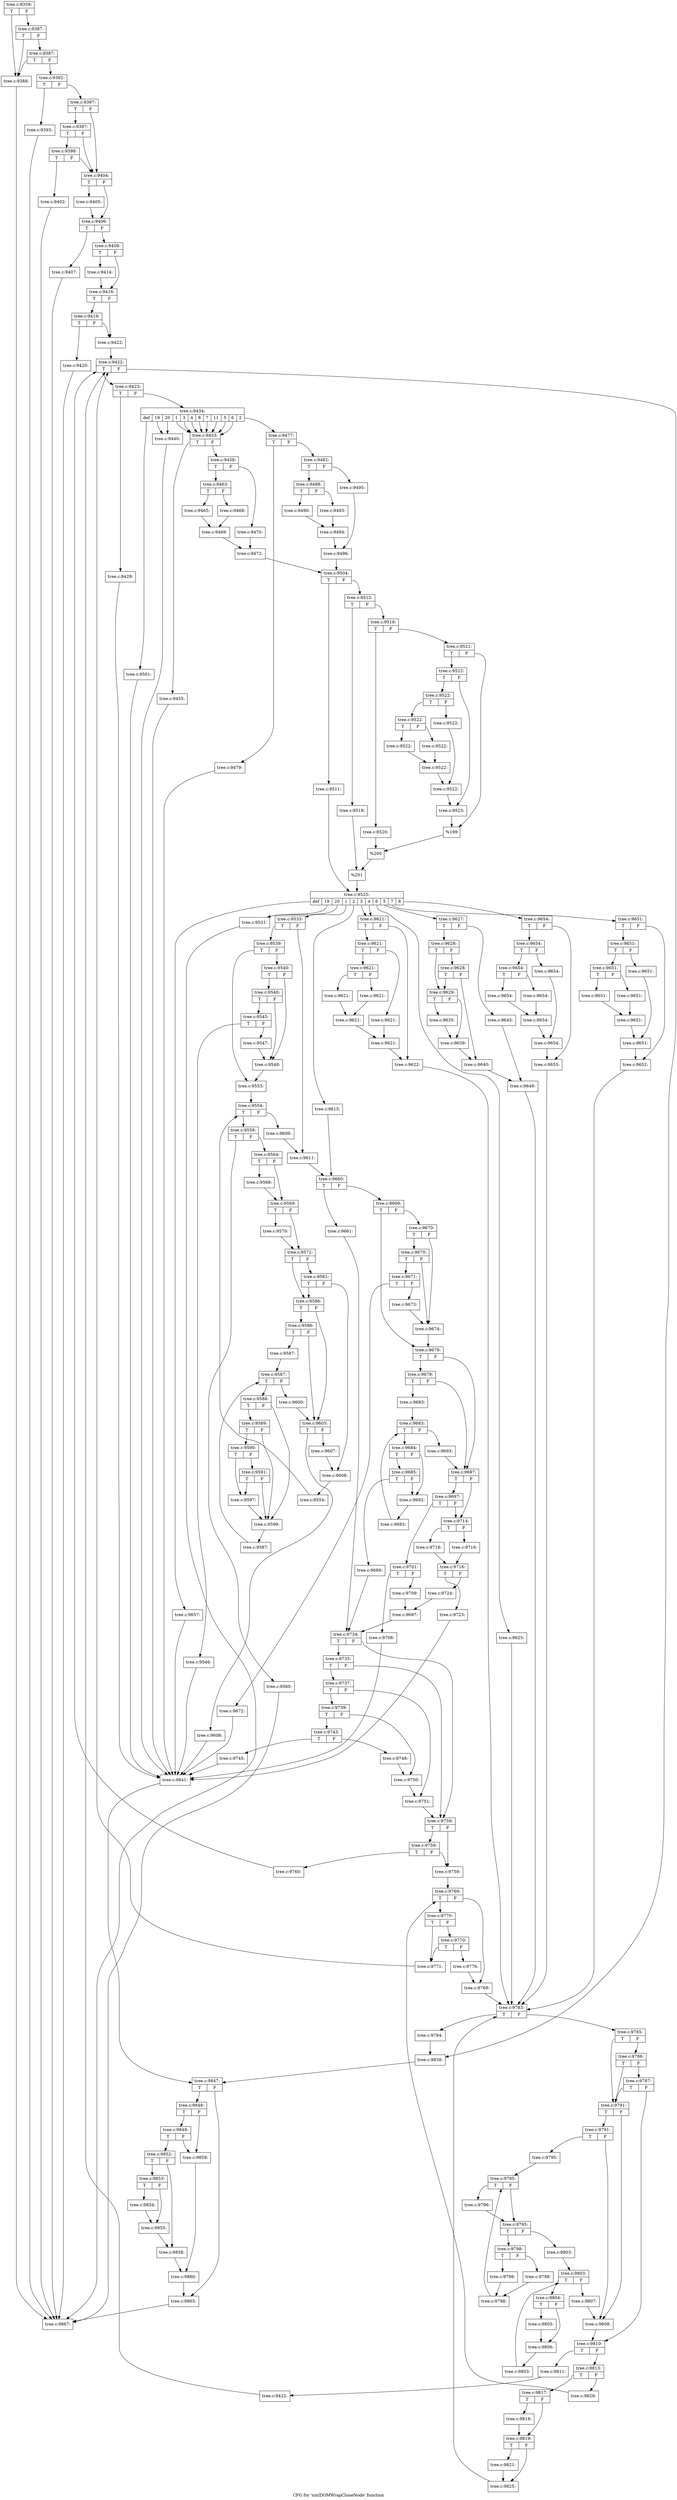 digraph "CFG for 'xmlDOMWrapCloneNode' function" {
	label="CFG for 'xmlDOMWrapCloneNode' function";

	Node0x47474b0 [shape=record,label="{tree.c:9359:|{<s0>T|<s1>F}}"];
	Node0x47474b0:s0 -> Node0x47883e0;
	Node0x47474b0:s1 -> Node0x4788500;
	Node0x4788500 [shape=record,label="{tree.c:9387:|{<s0>T|<s1>F}}"];
	Node0x4788500:s0 -> Node0x47883e0;
	Node0x4788500:s1 -> Node0x4788480;
	Node0x4788480 [shape=record,label="{tree.c:9387:|{<s0>T|<s1>F}}"];
	Node0x4788480:s0 -> Node0x47883e0;
	Node0x4788480:s1 -> Node0x4788430;
	Node0x47883e0 [shape=record,label="{tree.c:9388:}"];
	Node0x47883e0 -> Node0x3fc2130;
	Node0x4788430 [shape=record,label="{tree.c:9392:|{<s0>T|<s1>F}}"];
	Node0x4788430:s0 -> Node0x4788e50;
	Node0x4788430:s1 -> Node0x4788ea0;
	Node0x4788e50 [shape=record,label="{tree.c:9393:}"];
	Node0x4788e50 -> Node0x3fc2130;
	Node0x4788ea0 [shape=record,label="{tree.c:9397:|{<s0>T|<s1>F}}"];
	Node0x4788ea0:s0 -> Node0x4789580;
	Node0x4788ea0:s1 -> Node0x47894b0;
	Node0x4789580 [shape=record,label="{tree.c:9397:|{<s0>T|<s1>F}}"];
	Node0x4789580:s0 -> Node0x4789500;
	Node0x4789580:s1 -> Node0x47894b0;
	Node0x4789500 [shape=record,label="{tree.c:9398:|{<s0>T|<s1>F}}"];
	Node0x4789500:s0 -> Node0x4789460;
	Node0x4789500:s1 -> Node0x47894b0;
	Node0x4789460 [shape=record,label="{tree.c:9402:}"];
	Node0x4789460 -> Node0x3fc2130;
	Node0x47894b0 [shape=record,label="{tree.c:9404:|{<s0>T|<s1>F}}"];
	Node0x47894b0:s0 -> Node0x478a230;
	Node0x47894b0:s1 -> Node0x478a280;
	Node0x478a230 [shape=record,label="{tree.c:9405:}"];
	Node0x478a230 -> Node0x478a280;
	Node0x478a280 [shape=record,label="{tree.c:9406:|{<s0>T|<s1>F}}"];
	Node0x478a280:s0 -> Node0x478a8a0;
	Node0x478a280:s1 -> Node0x478a8f0;
	Node0x478a8a0 [shape=record,label="{tree.c:9407:}"];
	Node0x478a8a0 -> Node0x3fc2130;
	Node0x478a8f0 [shape=record,label="{tree.c:9409:|{<s0>T|<s1>F}}"];
	Node0x478a8f0:s0 -> Node0x478b050;
	Node0x478a8f0:s1 -> Node0x478b0a0;
	Node0x478b050 [shape=record,label="{tree.c:9414:}"];
	Node0x478b050 -> Node0x478b0a0;
	Node0x478b0a0 [shape=record,label="{tree.c:9416:|{<s0>T|<s1>F}}"];
	Node0x478b0a0:s0 -> Node0x478ba70;
	Node0x478b0a0:s1 -> Node0x478ba20;
	Node0x478ba70 [shape=record,label="{tree.c:9419:|{<s0>T|<s1>F}}"];
	Node0x478ba70:s0 -> Node0x478b9d0;
	Node0x478ba70:s1 -> Node0x478ba20;
	Node0x478b9d0 [shape=record,label="{tree.c:9420:}"];
	Node0x478b9d0 -> Node0x3fc2130;
	Node0x478ba20 [shape=record,label="{tree.c:9422:}"];
	Node0x478ba20 -> Node0x478c250;
	Node0x478c250 [shape=record,label="{tree.c:9422:|{<s0>T|<s1>F}}"];
	Node0x478c250:s0 -> Node0x478c640;
	Node0x478c250:s1 -> Node0x478c470;
	Node0x478c640 [shape=record,label="{tree.c:9423:|{<s0>T|<s1>F}}"];
	Node0x478c640:s0 -> Node0x478c800;
	Node0x478c640:s1 -> Node0x478c850;
	Node0x478c800 [shape=record,label="{tree.c:9429:}"];
	Node0x478c800 -> Node0x478cac0;
	Node0x478c850 [shape=record,label="{tree.c:9434:|{<s0>def|<s1>19|<s2>20|<s3>1|<s4>3|<s5>4|<s6>8|<s7>7|<s8>11|<s9>5|<s10>6|<s11>2}}"];
	Node0x478c850:s0 -> Node0x478d790;
	Node0x478c850:s1 -> Node0x478dad0;
	Node0x478c850:s2 -> Node0x478dad0;
	Node0x478c850:s3 -> Node0x478dbb0;
	Node0x478c850:s4 -> Node0x478dbb0;
	Node0x478c850:s5 -> Node0x478dbb0;
	Node0x478c850:s6 -> Node0x478dbb0;
	Node0x478c850:s7 -> Node0x478dbb0;
	Node0x478c850:s8 -> Node0x478dbb0;
	Node0x478c850:s9 -> Node0x478dbb0;
	Node0x478c850:s10 -> Node0x478dbb0;
	Node0x478c850:s11 -> Node0x478ff10;
	Node0x478dad0 [shape=record,label="{tree.c:9440:}"];
	Node0x478dad0 -> Node0x478cac0;
	Node0x478dbb0 [shape=record,label="{tree.c:9453:|{<s0>T|<s1>F}}"];
	Node0x478dbb0:s0 -> Node0x478df60;
	Node0x478dbb0:s1 -> Node0x478dfb0;
	Node0x478df60 [shape=record,label="{tree.c:9455:}"];
	Node0x478df60 -> Node0x478cac0;
	Node0x478dfb0 [shape=record,label="{tree.c:9458:|{<s0>T|<s1>F}}"];
	Node0x478dfb0:s0 -> Node0x478e980;
	Node0x478dfb0:s1 -> Node0x478ea20;
	Node0x478e980 [shape=record,label="{tree.c:9463:|{<s0>T|<s1>F}}"];
	Node0x478e980:s0 -> Node0x478efc0;
	Node0x478e980:s1 -> Node0x478f060;
	Node0x478efc0 [shape=record,label="{tree.c:9465:}"];
	Node0x478efc0 -> Node0x478f010;
	Node0x478f060 [shape=record,label="{tree.c:9468:}"];
	Node0x478f060 -> Node0x478f010;
	Node0x478f010 [shape=record,label="{tree.c:9469:}"];
	Node0x478f010 -> Node0x478e9d0;
	Node0x478ea20 [shape=record,label="{tree.c:9470:}"];
	Node0x478ea20 -> Node0x478e9d0;
	Node0x478e9d0 [shape=record,label="{tree.c:9472:}"];
	Node0x478e9d0 -> Node0x478d580;
	Node0x478ff10 [shape=record,label="{tree.c:9477:|{<s0>T|<s1>F}}"];
	Node0x478ff10:s0 -> Node0x4790700;
	Node0x478ff10:s1 -> Node0x4790750;
	Node0x4790700 [shape=record,label="{tree.c:9479:}"];
	Node0x4790700 -> Node0x478cac0;
	Node0x4790750 [shape=record,label="{tree.c:9482:|{<s0>T|<s1>F}}"];
	Node0x4790750:s0 -> Node0x4791120;
	Node0x4790750:s1 -> Node0x47911c0;
	Node0x4791120 [shape=record,label="{tree.c:9488:|{<s0>T|<s1>F}}"];
	Node0x4791120:s0 -> Node0x4791760;
	Node0x4791120:s1 -> Node0x4791800;
	Node0x4791760 [shape=record,label="{tree.c:9490:}"];
	Node0x4791760 -> Node0x47917b0;
	Node0x4791800 [shape=record,label="{tree.c:9493:}"];
	Node0x4791800 -> Node0x47917b0;
	Node0x47917b0 [shape=record,label="{tree.c:9494:}"];
	Node0x47917b0 -> Node0x4791170;
	Node0x47911c0 [shape=record,label="{tree.c:9495:}"];
	Node0x47911c0 -> Node0x4791170;
	Node0x4791170 [shape=record,label="{tree.c:9496:}"];
	Node0x4791170 -> Node0x478d580;
	Node0x478d790 [shape=record,label="{tree.c:9501:}"];
	Node0x478d790 -> Node0x478cac0;
	Node0x478d580 [shape=record,label="{tree.c:9504:|{<s0>T|<s1>F}}"];
	Node0x478d580:s0 -> Node0x4792f40;
	Node0x478d580:s1 -> Node0x4792fe0;
	Node0x4792f40 [shape=record,label="{tree.c:9511:}"];
	Node0x4792f40 -> Node0x4792f90;
	Node0x4792fe0 [shape=record,label="{tree.c:9512:|{<s0>T|<s1>F}}"];
	Node0x4792fe0:s0 -> Node0x47936a0;
	Node0x4792fe0:s1 -> Node0x4793740;
	Node0x47936a0 [shape=record,label="{tree.c:9518:}"];
	Node0x47936a0 -> Node0x47936f0;
	Node0x4793740 [shape=record,label="{tree.c:9519:|{<s0>T|<s1>F}}"];
	Node0x4793740:s0 -> Node0x4793e80;
	Node0x4793740:s1 -> Node0x4793f20;
	Node0x4793e80 [shape=record,label="{tree.c:9520:}"];
	Node0x4793e80 -> Node0x4793ed0;
	Node0x4793f20 [shape=record,label="{tree.c:9521:|{<s0>T|<s1>F}}"];
	Node0x4793f20:s0 -> Node0x47945e0;
	Node0x4793f20:s1 -> Node0x4794630;
	Node0x47945e0 [shape=record,label="{tree.c:9522:|{<s0>T|<s1>F}}"];
	Node0x47945e0:s0 -> Node0x4794af0;
	Node0x47945e0:s1 -> Node0x4794b40;
	Node0x4794af0 [shape=record,label="{tree.c:9522:|{<s0>T|<s1>F}}"];
	Node0x4794af0:s0 -> Node0x4794e80;
	Node0x4794af0:s1 -> Node0x4794f20;
	Node0x4794e80 [shape=record,label="{tree.c:9522:|{<s0>T|<s1>F}}"];
	Node0x4794e80:s0 -> Node0x47951c0;
	Node0x4794e80:s1 -> Node0x4795260;
	Node0x47951c0 [shape=record,label="{tree.c:9522:}"];
	Node0x47951c0 -> Node0x4795210;
	Node0x4795260 [shape=record,label="{tree.c:9522:}"];
	Node0x4795260 -> Node0x4795210;
	Node0x4795210 [shape=record,label="{tree.c:9522:}"];
	Node0x4795210 -> Node0x4794ed0;
	Node0x4794f20 [shape=record,label="{tree.c:9522:}"];
	Node0x4794f20 -> Node0x4794ed0;
	Node0x4794ed0 [shape=record,label="{tree.c:9522:}"];
	Node0x4794ed0 -> Node0x4794b40;
	Node0x4794b40 [shape=record,label="{tree.c:9523:}"];
	Node0x4794b40 -> Node0x4794630;
	Node0x4794630 [shape=record,label="{%199}"];
	Node0x4794630 -> Node0x4793ed0;
	Node0x4793ed0 [shape=record,label="{%200}"];
	Node0x4793ed0 -> Node0x47936f0;
	Node0x47936f0 [shape=record,label="{%201}"];
	Node0x47936f0 -> Node0x4792f90;
	Node0x4792f90 [shape=record,label="{tree.c:9525:|{<s0>def|<s1>19|<s2>20|<s3>1|<s4>2|<s5>3|<s6>4|<s7>6|<s8>5|<s9>7|<s10>8}}"];
	Node0x4792f90:s0 -> Node0x4796760;
	Node0x4792f90:s1 -> Node0x4796aa0;
	Node0x4792f90:s2 -> Node0x4796aa0;
	Node0x4792f90:s3 -> Node0x4796c90;
	Node0x4792f90:s4 -> Node0x479f910;
	Node0x4792f90:s5 -> Node0x479f9f0;
	Node0x4792f90:s6 -> Node0x479f9f0;
	Node0x4792f90:s7 -> Node0x47a1380;
	Node0x4792f90:s8 -> Node0x47a1460;
	Node0x4792f90:s9 -> Node0x47a4620;
	Node0x4792f90:s10 -> Node0x47a5f60;
	Node0x4796aa0 [shape=record,label="{tree.c:9531:}"];
	Node0x4796aa0 -> Node0x3fc2130;
	Node0x4796c90 [shape=record,label="{tree.c:9533:|{<s0>T|<s1>F}}"];
	Node0x4796c90:s0 -> Node0x47970b0;
	Node0x4796c90:s1 -> Node0x4797100;
	Node0x47970b0 [shape=record,label="{tree.c:9539:|{<s0>T|<s1>F}}"];
	Node0x47970b0:s0 -> Node0x4797640;
	Node0x47970b0:s1 -> Node0x47975f0;
	Node0x47975f0 [shape=record,label="{tree.c:9540:|{<s0>T|<s1>F}}"];
	Node0x47975f0:s0 -> Node0x4797980;
	Node0x47975f0:s1 -> Node0x4797930;
	Node0x4797980 [shape=record,label="{tree.c:9540:|{<s0>T|<s1>F}}"];
	Node0x4797980:s0 -> Node0x47978e0;
	Node0x4797980:s1 -> Node0x4797930;
	Node0x47978e0 [shape=record,label="{tree.c:9545:|{<s0>T|<s1>F}}"];
	Node0x47978e0:s0 -> Node0x4797f10;
	Node0x47978e0:s1 -> Node0x4797f60;
	Node0x4797f10 [shape=record,label="{tree.c:9546:}"];
	Node0x4797f10 -> Node0x478cac0;
	Node0x4797f60 [shape=record,label="{tree.c:9547:}"];
	Node0x4797f60 -> Node0x4797930;
	Node0x4797930 [shape=record,label="{tree.c:9548:}"];
	Node0x4797930 -> Node0x4797640;
	Node0x4797640 [shape=record,label="{tree.c:9553:}"];
	Node0x4797640 -> Node0x4798c90;
	Node0x4798c90 [shape=record,label="{tree.c:9554:|{<s0>T|<s1>F}}"];
	Node0x4798c90:s0 -> Node0x4798f70;
	Node0x4798c90:s1 -> Node0x4798960;
	Node0x4798f70 [shape=record,label="{tree.c:9558:|{<s0>T|<s1>F}}"];
	Node0x4798f70:s0 -> Node0x4799490;
	Node0x4798f70:s1 -> Node0x47994e0;
	Node0x4799490 [shape=record,label="{tree.c:9560:}"];
	Node0x4799490 -> Node0x3fc2130;
	Node0x47994e0 [shape=record,label="{tree.c:9564:|{<s0>T|<s1>F}}"];
	Node0x47994e0:s0 -> Node0x479a1a0;
	Node0x47994e0:s1 -> Node0x479a1f0;
	Node0x479a1a0 [shape=record,label="{tree.c:9568:}"];
	Node0x479a1a0 -> Node0x479a1f0;
	Node0x479a1f0 [shape=record,label="{tree.c:9569:|{<s0>T|<s1>F}}"];
	Node0x479a1f0:s0 -> Node0x479ab30;
	Node0x479a1f0:s1 -> Node0x479ab80;
	Node0x479ab30 [shape=record,label="{tree.c:9570:}"];
	Node0x479ab30 -> Node0x479ab80;
	Node0x479ab80 [shape=record,label="{tree.c:9572:|{<s0>T|<s1>F}}"];
	Node0x479ab80:s0 -> Node0x479b960;
	Node0x479ab80:s1 -> Node0x479ba00;
	Node0x479ba00 [shape=record,label="{tree.c:9581:|{<s0>T|<s1>F}}"];
	Node0x479ba00:s0 -> Node0x479b960;
	Node0x479ba00:s1 -> Node0x479b9b0;
	Node0x479b960 [shape=record,label="{tree.c:9586:|{<s0>T|<s1>F}}"];
	Node0x479b960:s0 -> Node0x479c1f0;
	Node0x479b960:s1 -> Node0x479c1a0;
	Node0x479c1f0 [shape=record,label="{tree.c:9586:|{<s0>T|<s1>F}}"];
	Node0x479c1f0:s0 -> Node0x479c150;
	Node0x479c1f0:s1 -> Node0x479c1a0;
	Node0x479c150 [shape=record,label="{tree.c:9587:}"];
	Node0x479c150 -> Node0x479c930;
	Node0x479c930 [shape=record,label="{tree.c:9587:|{<s0>T|<s1>F}}"];
	Node0x479c930:s0 -> Node0x479cbe0;
	Node0x479c930:s1 -> Node0x479c6f0;
	Node0x479cbe0 [shape=record,label="{tree.c:9588:|{<s0>T|<s1>F}}"];
	Node0x479cbe0:s0 -> Node0x479cfe0;
	Node0x479cbe0:s1 -> Node0x479cf10;
	Node0x479cfe0 [shape=record,label="{tree.c:9589:|{<s0>T|<s1>F}}"];
	Node0x479cfe0:s0 -> Node0x479cf60;
	Node0x479cfe0:s1 -> Node0x479cf10;
	Node0x479cf60 [shape=record,label="{tree.c:9590:|{<s0>T|<s1>F}}"];
	Node0x479cf60:s0 -> Node0x479cec0;
	Node0x479cf60:s1 -> Node0x479d670;
	Node0x479d670 [shape=record,label="{tree.c:9591:|{<s0>T|<s1>F}}"];
	Node0x479d670:s0 -> Node0x479cec0;
	Node0x479d670:s1 -> Node0x479cf10;
	Node0x479cec0 [shape=record,label="{tree.c:9597:}"];
	Node0x479cec0 -> Node0x479cf10;
	Node0x479cf10 [shape=record,label="{tree.c:9599:}"];
	Node0x479cf10 -> Node0x479cb50;
	Node0x479cb50 [shape=record,label="{tree.c:9587:}"];
	Node0x479cb50 -> Node0x479c930;
	Node0x479c6f0 [shape=record,label="{tree.c:9600:}"];
	Node0x479c6f0 -> Node0x479c1a0;
	Node0x479c1a0 [shape=record,label="{tree.c:9605:|{<s0>T|<s1>F}}"];
	Node0x479c1a0:s0 -> Node0x479ec20;
	Node0x479c1a0:s1 -> Node0x479ec70;
	Node0x479ec20 [shape=record,label="{tree.c:9606:}"];
	Node0x479ec20 -> Node0x478cac0;
	Node0x479ec70 [shape=record,label="{tree.c:9607:}"];
	Node0x479ec70 -> Node0x479b9b0;
	Node0x479b9b0 [shape=record,label="{tree.c:9608:}"];
	Node0x479b9b0 -> Node0x4798ee0;
	Node0x4798ee0 [shape=record,label="{tree.c:9554:}"];
	Node0x4798ee0 -> Node0x4798c90;
	Node0x4798960 [shape=record,label="{tree.c:9609:}"];
	Node0x4798960 -> Node0x4797100;
	Node0x4797100 [shape=record,label="{tree.c:9611:}"];
	Node0x4797100 -> Node0x4796550;
	Node0x479f910 [shape=record,label="{tree.c:9615:}"];
	Node0x479f910 -> Node0x4796550;
	Node0x479f9f0 [shape=record,label="{tree.c:9621:|{<s0>T|<s1>F}}"];
	Node0x479f9f0:s0 -> Node0x479fab0;
	Node0x479f9f0:s1 -> Node0x479fb00;
	Node0x479fab0 [shape=record,label="{tree.c:9621:|{<s0>T|<s1>F}}"];
	Node0x479fab0:s0 -> Node0x479fea0;
	Node0x479fab0:s1 -> Node0x479ff40;
	Node0x479fea0 [shape=record,label="{tree.c:9621:|{<s0>T|<s1>F}}"];
	Node0x479fea0:s0 -> Node0x47a01e0;
	Node0x479fea0:s1 -> Node0x47a0280;
	Node0x47a01e0 [shape=record,label="{tree.c:9621:}"];
	Node0x47a01e0 -> Node0x47a0230;
	Node0x47a0280 [shape=record,label="{tree.c:9621:}"];
	Node0x47a0280 -> Node0x47a0230;
	Node0x47a0230 [shape=record,label="{tree.c:9621:}"];
	Node0x47a0230 -> Node0x479fef0;
	Node0x479ff40 [shape=record,label="{tree.c:9621:}"];
	Node0x479ff40 -> Node0x479fef0;
	Node0x479fef0 [shape=record,label="{tree.c:9621:}"];
	Node0x479fef0 -> Node0x479fb00;
	Node0x479fb00 [shape=record,label="{tree.c:9622:}"];
	Node0x479fb00 -> Node0x47a12d0;
	Node0x47a1380 [shape=record,label="{tree.c:9625:}"];
	Node0x47a1380 -> Node0x47a12d0;
	Node0x47a1460 [shape=record,label="{tree.c:9627:|{<s0>T|<s1>F}}"];
	Node0x47a1460:s0 -> Node0x47a1550;
	Node0x47a1460:s1 -> Node0x47a15f0;
	Node0x47a1550 [shape=record,label="{tree.c:9628:|{<s0>T|<s1>F}}"];
	Node0x47a1550:s0 -> Node0x47a1a10;
	Node0x47a1550:s1 -> Node0x47a1ab0;
	Node0x47a1ab0 [shape=record,label="{tree.c:9628:|{<s0>T|<s1>F}}"];
	Node0x47a1ab0:s0 -> Node0x47a1a10;
	Node0x47a1ab0:s1 -> Node0x47a1a60;
	Node0x47a1a10 [shape=record,label="{tree.c:9629:|{<s0>T|<s1>F}}"];
	Node0x47a1a10:s0 -> Node0x47a28b0;
	Node0x47a1a10:s1 -> Node0x47a2900;
	Node0x47a28b0 [shape=record,label="{tree.c:9635:}"];
	Node0x47a28b0 -> Node0x47a2900;
	Node0x47a2900 [shape=record,label="{tree.c:9639:}"];
	Node0x47a2900 -> Node0x47a1a60;
	Node0x47a1a60 [shape=record,label="{tree.c:9640:}"];
	Node0x47a1a60 -> Node0x47a15a0;
	Node0x47a15f0 [shape=record,label="{tree.c:9645:}"];
	Node0x47a15f0 -> Node0x47a15a0;
	Node0x47a15a0 [shape=record,label="{tree.c:9649:}"];
	Node0x47a15a0 -> Node0x47a12d0;
	Node0x47a4620 [shape=record,label="{tree.c:9651:|{<s0>T|<s1>F}}"];
	Node0x47a4620:s0 -> Node0x47a46e0;
	Node0x47a4620:s1 -> Node0x47a4730;
	Node0x47a46e0 [shape=record,label="{tree.c:9651:|{<s0>T|<s1>F}}"];
	Node0x47a46e0:s0 -> Node0x47a4ad0;
	Node0x47a46e0:s1 -> Node0x47a4b70;
	Node0x47a4ad0 [shape=record,label="{tree.c:9651:|{<s0>T|<s1>F}}"];
	Node0x47a4ad0:s0 -> Node0x47a4e10;
	Node0x47a4ad0:s1 -> Node0x47a4eb0;
	Node0x47a4e10 [shape=record,label="{tree.c:9651:}"];
	Node0x47a4e10 -> Node0x47a4e60;
	Node0x47a4eb0 [shape=record,label="{tree.c:9651:}"];
	Node0x47a4eb0 -> Node0x47a4e60;
	Node0x47a4e60 [shape=record,label="{tree.c:9651:}"];
	Node0x47a4e60 -> Node0x47a4b20;
	Node0x47a4b70 [shape=record,label="{tree.c:9651:}"];
	Node0x47a4b70 -> Node0x47a4b20;
	Node0x47a4b20 [shape=record,label="{tree.c:9651:}"];
	Node0x47a4b20 -> Node0x47a4730;
	Node0x47a4730 [shape=record,label="{tree.c:9652:}"];
	Node0x47a4730 -> Node0x47a12d0;
	Node0x47a5f60 [shape=record,label="{tree.c:9654:|{<s0>T|<s1>F}}"];
	Node0x47a5f60:s0 -> Node0x47a6020;
	Node0x47a5f60:s1 -> Node0x47a6070;
	Node0x47a6020 [shape=record,label="{tree.c:9654:|{<s0>T|<s1>F}}"];
	Node0x47a6020:s0 -> Node0x47a6410;
	Node0x47a6020:s1 -> Node0x47a64b0;
	Node0x47a6410 [shape=record,label="{tree.c:9654:|{<s0>T|<s1>F}}"];
	Node0x47a6410:s0 -> Node0x47a6750;
	Node0x47a6410:s1 -> Node0x47a67f0;
	Node0x47a6750 [shape=record,label="{tree.c:9654:}"];
	Node0x47a6750 -> Node0x47a67a0;
	Node0x47a67f0 [shape=record,label="{tree.c:9654:}"];
	Node0x47a67f0 -> Node0x47a67a0;
	Node0x47a67a0 [shape=record,label="{tree.c:9654:}"];
	Node0x47a67a0 -> Node0x47a6460;
	Node0x47a64b0 [shape=record,label="{tree.c:9654:}"];
	Node0x47a64b0 -> Node0x47a6460;
	Node0x47a6460 [shape=record,label="{tree.c:9654:}"];
	Node0x47a6460 -> Node0x47a6070;
	Node0x47a6070 [shape=record,label="{tree.c:9655:}"];
	Node0x47a6070 -> Node0x47a12d0;
	Node0x4796760 [shape=record,label="{tree.c:9657:}"];
	Node0x4796760 -> Node0x478cac0;
	Node0x4796550 [shape=record,label="{tree.c:9660:|{<s0>T|<s1>F}}"];
	Node0x4796550:s0 -> Node0x47a7a30;
	Node0x4796550:s1 -> Node0x47a7a80;
	Node0x47a7a30 [shape=record,label="{tree.c:9661:}"];
	Node0x47a7a30 -> Node0x47a7e90;
	Node0x47a7a80 [shape=record,label="{tree.c:9669:|{<s0>T|<s1>F}}"];
	Node0x47a7a80:s0 -> Node0x47a8000;
	Node0x47a7a80:s1 -> Node0x47a7fb0;
	Node0x47a7fb0 [shape=record,label="{tree.c:9670:|{<s0>T|<s1>F}}"];
	Node0x47a7fb0:s0 -> Node0x47a83a0;
	Node0x47a7fb0:s1 -> Node0x47a8350;
	Node0x47a83a0 [shape=record,label="{tree.c:9670:|{<s0>T|<s1>F}}"];
	Node0x47a83a0:s0 -> Node0x47a8300;
	Node0x47a83a0:s1 -> Node0x47a8350;
	Node0x47a8300 [shape=record,label="{tree.c:9671:|{<s0>T|<s1>F}}"];
	Node0x47a8300:s0 -> Node0x47a8930;
	Node0x47a8300:s1 -> Node0x47a8980;
	Node0x47a8930 [shape=record,label="{tree.c:9672:}"];
	Node0x47a8930 -> Node0x478cac0;
	Node0x47a8980 [shape=record,label="{tree.c:9673:}"];
	Node0x47a8980 -> Node0x47a8350;
	Node0x47a8350 [shape=record,label="{tree.c:9674:}"];
	Node0x47a8350 -> Node0x47a8000;
	Node0x47a8000 [shape=record,label="{tree.c:9679:|{<s0>T|<s1>F}}"];
	Node0x47a8000:s0 -> Node0x47a91f0;
	Node0x47a8000:s1 -> Node0x47a91a0;
	Node0x47a91f0 [shape=record,label="{tree.c:9679:|{<s0>T|<s1>F}}"];
	Node0x47a91f0:s0 -> Node0x47a9150;
	Node0x47a91f0:s1 -> Node0x47a91a0;
	Node0x47a9150 [shape=record,label="{tree.c:9683:}"];
	Node0x47a9150 -> Node0x47a9990;
	Node0x47a9990 [shape=record,label="{tree.c:9683:|{<s0>T|<s1>F}}"];
	Node0x47a9990:s0 -> Node0x47a9c40;
	Node0x47a9990:s1 -> Node0x47a9750;
	Node0x47a9c40 [shape=record,label="{tree.c:9684:|{<s0>T|<s1>F}}"];
	Node0x47a9c40:s0 -> Node0x47a9fc0;
	Node0x47a9c40:s1 -> Node0x47a9f70;
	Node0x47a9fc0 [shape=record,label="{tree.c:9685:|{<s0>T|<s1>F}}"];
	Node0x47a9fc0:s0 -> Node0x47a9f20;
	Node0x47a9fc0:s1 -> Node0x47a9f70;
	Node0x47a9f20 [shape=record,label="{tree.c:9689:}"];
	Node0x47a9f20 -> Node0x47a7e90;
	Node0x47a9f70 [shape=record,label="{tree.c:9692:}"];
	Node0x47a9f70 -> Node0x47a9bb0;
	Node0x47a9bb0 [shape=record,label="{tree.c:9683:}"];
	Node0x47a9bb0 -> Node0x47a9990;
	Node0x47a9750 [shape=record,label="{tree.c:9693:}"];
	Node0x47a9750 -> Node0x47a91a0;
	Node0x47a91a0 [shape=record,label="{tree.c:9697:|{<s0>T|<s1>F}}"];
	Node0x47a91a0:s0 -> Node0x47ab260;
	Node0x47a91a0:s1 -> Node0x47ab210;
	Node0x47ab260 [shape=record,label="{tree.c:9697:|{<s0>T|<s1>F}}"];
	Node0x47ab260:s0 -> Node0x47ab170;
	Node0x47ab260:s1 -> Node0x47ab210;
	Node0x47ab170 [shape=record,label="{tree.c:9701:|{<s0>T|<s1>F}}"];
	Node0x47ab170:s0 -> Node0x47ac390;
	Node0x47ab170:s1 -> Node0x47ac3e0;
	Node0x47ac390 [shape=record,label="{tree.c:9708:}"];
	Node0x47ac390 -> Node0x478cac0;
	Node0x47ac3e0 [shape=record,label="{tree.c:9709:}"];
	Node0x47ac3e0 -> Node0x47ab1c0;
	Node0x47ab210 [shape=record,label="{tree.c:9714:|{<s0>T|<s1>F}}"];
	Node0x47ab210:s0 -> Node0x47ad130;
	Node0x47ab210:s1 -> Node0x47ad180;
	Node0x47ad130 [shape=record,label="{tree.c:9716:}"];
	Node0x47ad130 -> Node0x47ad1d0;
	Node0x47ad180 [shape=record,label="{tree.c:9716:}"];
	Node0x47ad180 -> Node0x47ad1d0;
	Node0x47ad1d0 [shape=record,label="{tree.c:9716:|{<s0>T|<s1>F}}"];
	Node0x47ad1d0:s0 -> Node0x47acf70;
	Node0x47ad1d0:s1 -> Node0x47acfc0;
	Node0x47acf70 [shape=record,label="{tree.c:9723:}"];
	Node0x47acf70 -> Node0x478cac0;
	Node0x47acfc0 [shape=record,label="{tree.c:9724:}"];
	Node0x47acfc0 -> Node0x47ab1c0;
	Node0x47ab1c0 [shape=record,label="{tree.c:9697:}"];
	Node0x47ab1c0 -> Node0x47a7e90;
	Node0x47a7e90 [shape=record,label="{tree.c:9734:|{<s0>T|<s1>F}}"];
	Node0x47a7e90:s0 -> Node0x47ae5e0;
	Node0x47a7e90:s1 -> Node0x47ae590;
	Node0x47ae5e0 [shape=record,label="{tree.c:9735:|{<s0>T|<s1>F}}"];
	Node0x47ae5e0:s0 -> Node0x47ae540;
	Node0x47ae5e0:s1 -> Node0x47ae590;
	Node0x47ae540 [shape=record,label="{tree.c:9737:|{<s0>T|<s1>F}}"];
	Node0x47ae540:s0 -> Node0x47aee30;
	Node0x47ae540:s1 -> Node0x47aee80;
	Node0x47aee30 [shape=record,label="{tree.c:9739:|{<s0>T|<s1>F}}"];
	Node0x47aee30:s0 -> Node0x47b0390;
	Node0x47aee30:s1 -> Node0x47b03e0;
	Node0x47b0390 [shape=record,label="{tree.c:9743:|{<s0>T|<s1>F}}"];
	Node0x47b0390:s0 -> Node0x47b0720;
	Node0x47b0390:s1 -> Node0x47b0770;
	Node0x47b0720 [shape=record,label="{tree.c:9745:}"];
	Node0x47b0720 -> Node0x478cac0;
	Node0x47b0770 [shape=record,label="{tree.c:9748:}"];
	Node0x47b0770 -> Node0x47b03e0;
	Node0x47b03e0 [shape=record,label="{tree.c:9750:}"];
	Node0x47b03e0 -> Node0x47aee80;
	Node0x47aee80 [shape=record,label="{tree.c:9751:}"];
	Node0x47aee80 -> Node0x47ae590;
	Node0x47ae590 [shape=record,label="{tree.c:9759:|{<s0>T|<s1>F}}"];
	Node0x47ae590:s0 -> Node0x47b1550;
	Node0x47ae590:s1 -> Node0x47b1500;
	Node0x47b1550 [shape=record,label="{tree.c:9759:|{<s0>T|<s1>F}}"];
	Node0x47b1550:s0 -> Node0x47b14b0;
	Node0x47b1550:s1 -> Node0x47b1500;
	Node0x47b14b0 [shape=record,label="{tree.c:9760:}"];
	Node0x47b14b0 -> Node0x478c250;
	Node0x47b1500 [shape=record,label="{tree.c:9759:}"];
	Node0x47b1500 -> Node0x47b2360;
	Node0x47b2360 [shape=record,label="{tree.c:9769:|{<s0>T|<s1>F}}"];
	Node0x47b2360:s0 -> Node0x47b2470;
	Node0x47b2360:s1 -> Node0x47b24c0;
	Node0x47b2470 [shape=record,label="{tree.c:9770:|{<s0>T|<s1>F}}"];
	Node0x47b2470:s0 -> Node0x47b2930;
	Node0x47b2470:s1 -> Node0x47b29d0;
	Node0x47b29d0 [shape=record,label="{tree.c:9770:|{<s0>T|<s1>F}}"];
	Node0x47b29d0:s0 -> Node0x47b2930;
	Node0x47b29d0:s1 -> Node0x47b2980;
	Node0x47b2930 [shape=record,label="{tree.c:9771:}"];
	Node0x47b2930 -> Node0x478c250;
	Node0x47b2980 [shape=record,label="{tree.c:9776:}"];
	Node0x47b2980 -> Node0x47b24c0;
	Node0x47b24c0 [shape=record,label="{tree.c:9769:}"];
	Node0x47b24c0 -> Node0x47a12d0;
	Node0x47a12d0 [shape=record,label="{tree.c:9783:|{<s0>T|<s1>F}}"];
	Node0x47a12d0:s0 -> Node0x47b3710;
	Node0x47a12d0:s1 -> Node0x47b3760;
	Node0x47b3710 [shape=record,label="{tree.c:9784:}"];
	Node0x47b3710 -> Node0x478c470;
	Node0x47b3760 [shape=record,label="{tree.c:9785:|{<s0>T|<s1>F}}"];
	Node0x47b3760:s0 -> Node0x47b3b30;
	Node0x47b3760:s1 -> Node0x47b3c50;
	Node0x47b3c50 [shape=record,label="{tree.c:9786:|{<s0>T|<s1>F}}"];
	Node0x47b3c50:s0 -> Node0x47b3b30;
	Node0x47b3c50:s1 -> Node0x47b3bd0;
	Node0x47b3bd0 [shape=record,label="{tree.c:9787:|{<s0>T|<s1>F}}"];
	Node0x47b3bd0:s0 -> Node0x47b3b30;
	Node0x47b3bd0:s1 -> Node0x47b3b80;
	Node0x47b3b30 [shape=record,label="{tree.c:9791:|{<s0>T|<s1>F}}"];
	Node0x47b3b30:s0 -> Node0x47b47f0;
	Node0x47b3b30:s1 -> Node0x47b47a0;
	Node0x47b47f0 [shape=record,label="{tree.c:9791:|{<s0>T|<s1>F}}"];
	Node0x47b47f0:s0 -> Node0x47b4750;
	Node0x47b47f0:s1 -> Node0x47b47a0;
	Node0x47b4750 [shape=record,label="{tree.c:9795:}"];
	Node0x47b4750 -> Node0x47b4cb0;
	Node0x47b4cb0 [shape=record,label="{tree.c:9795:|{<s0>T|<s1>F}}"];
	Node0x47b4cb0:s0 -> Node0x47b4f00;
	Node0x47b4cb0:s1 -> Node0x47b4eb0;
	Node0x47b4f00 [shape=record,label="{tree.c:9796:}"];
	Node0x47b4f00 -> Node0x47b4eb0;
	Node0x47b4eb0 [shape=record,label="{tree.c:9795:|{<s0>T|<s1>F}}"];
	Node0x47b4eb0:s0 -> Node0x47b5750;
	Node0x47b4eb0:s1 -> Node0x47b4e30;
	Node0x47b5750 [shape=record,label="{tree.c:9798:|{<s0>T|<s1>F}}"];
	Node0x47b5750:s0 -> Node0x47b5cf0;
	Node0x47b5750:s1 -> Node0x47b5d90;
	Node0x47b5cf0 [shape=record,label="{tree.c:9798:}"];
	Node0x47b5cf0 -> Node0x47b5d40;
	Node0x47b5d90 [shape=record,label="{tree.c:9798:}"];
	Node0x47b5d90 -> Node0x47b5d40;
	Node0x47b5d40 [shape=record,label="{tree.c:9798:}"];
	Node0x47b5d40 -> Node0x47b4cb0;
	Node0x47b4e30 [shape=record,label="{tree.c:9803:}"];
	Node0x47b4e30 -> Node0x47b6d20;
	Node0x47b6d20 [shape=record,label="{tree.c:9803:|{<s0>T|<s1>F}}"];
	Node0x47b6d20:s0 -> Node0x47b6f50;
	Node0x47b6d20:s1 -> Node0x47b6ac0;
	Node0x47b6f50 [shape=record,label="{tree.c:9804:|{<s0>T|<s1>F}}"];
	Node0x47b6f50:s0 -> Node0x47b7230;
	Node0x47b6f50:s1 -> Node0x47b7280;
	Node0x47b7230 [shape=record,label="{tree.c:9805:}"];
	Node0x47b7230 -> Node0x47b7280;
	Node0x47b7280 [shape=record,label="{tree.c:9806:}"];
	Node0x47b7280 -> Node0x47b6f00;
	Node0x47b6f00 [shape=record,label="{tree.c:9803:}"];
	Node0x47b6f00 -> Node0x47b6d20;
	Node0x47b6ac0 [shape=record,label="{tree.c:9807:}"];
	Node0x47b6ac0 -> Node0x47b47a0;
	Node0x47b47a0 [shape=record,label="{tree.c:9808:}"];
	Node0x47b47a0 -> Node0x47b3b80;
	Node0x47b3b80 [shape=record,label="{tree.c:9810:|{<s0>T|<s1>F}}"];
	Node0x47b3b80:s0 -> Node0x47b7fc0;
	Node0x47b3b80:s1 -> Node0x47b8060;
	Node0x47b7fc0 [shape=record,label="{tree.c:9811:}"];
	Node0x47b7fc0 -> Node0x47b8010;
	Node0x47b8060 [shape=record,label="{tree.c:9813:|{<s0>T|<s1>F}}"];
	Node0x47b8060:s0 -> Node0x47b89c0;
	Node0x47b8060:s1 -> Node0x47b8a60;
	Node0x47b89c0 [shape=record,label="{tree.c:9817:|{<s0>T|<s1>F}}"];
	Node0x47b89c0:s0 -> Node0x47b8f50;
	Node0x47b89c0:s1 -> Node0x47b8fa0;
	Node0x47b8f50 [shape=record,label="{tree.c:9818:}"];
	Node0x47b8f50 -> Node0x47b8fa0;
	Node0x47b8fa0 [shape=record,label="{tree.c:9819:|{<s0>T|<s1>F}}"];
	Node0x47b8fa0:s0 -> Node0x47b9a60;
	Node0x47b8fa0:s1 -> Node0x47b9ab0;
	Node0x47b9a60 [shape=record,label="{tree.c:9821:}"];
	Node0x47b9a60 -> Node0x47b9ab0;
	Node0x47b9ab0 [shape=record,label="{tree.c:9825:}"];
	Node0x47b9ab0 -> Node0x47a12d0;
	Node0x47b8a60 [shape=record,label="{tree.c:9829:}"];
	Node0x47b8a60 -> Node0x47b2360;
	Node0x47b8010 [shape=record,label="{tree.c:9422:}"];
	Node0x47b8010 -> Node0x478c250;
	Node0x478c470 [shape=record,label="{tree.c:9838:}"];
	Node0x478c470 -> Node0x47b8a10;
	Node0x478cac0 [shape=record,label="{tree.c:9841:}"];
	Node0x478cac0 -> Node0x47b8a10;
	Node0x47b8a10 [shape=record,label="{tree.c:9847:|{<s0>T|<s1>F}}"];
	Node0x47b8a10:s0 -> Node0x47bb0c0;
	Node0x47b8a10:s1 -> Node0x47bb110;
	Node0x47bb0c0 [shape=record,label="{tree.c:9848:|{<s0>T|<s1>F}}"];
	Node0x47bb0c0:s0 -> Node0x47bb5c0;
	Node0x47bb0c0:s1 -> Node0x47bb570;
	Node0x47bb5c0 [shape=record,label="{tree.c:9848:|{<s0>T|<s1>F}}"];
	Node0x47bb5c0:s0 -> Node0x47bb4d0;
	Node0x47bb5c0:s1 -> Node0x47bb570;
	Node0x47bb4d0 [shape=record,label="{tree.c:9852:|{<s0>T|<s1>F}}"];
	Node0x47bb4d0:s0 -> Node0x47bbd10;
	Node0x47bb4d0:s1 -> Node0x47bbd60;
	Node0x47bbd10 [shape=record,label="{tree.c:9853:|{<s0>T|<s1>F}}"];
	Node0x47bbd10:s0 -> Node0x47bc130;
	Node0x47bbd10:s1 -> Node0x47bc180;
	Node0x47bc130 [shape=record,label="{tree.c:9854:}"];
	Node0x47bc130 -> Node0x47bc180;
	Node0x47bc180 [shape=record,label="{tree.c:9855:}"];
	Node0x47bc180 -> Node0x47bbd60;
	Node0x47bbd60 [shape=record,label="{tree.c:9858:}"];
	Node0x47bbd60 -> Node0x47bb520;
	Node0x47bb570 [shape=record,label="{tree.c:9859:}"];
	Node0x47bb570 -> Node0x47bb520;
	Node0x47bb520 [shape=record,label="{tree.c:9860:}"];
	Node0x47bb520 -> Node0x47bb110;
	Node0x47bb110 [shape=record,label="{tree.c:9865:}"];
	Node0x47bb110 -> Node0x3fc2130;
	Node0x3fc2130 [shape=record,label="{tree.c:9867:}"];
}
